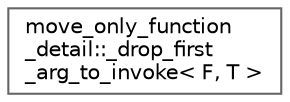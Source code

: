 digraph "类继承关系图"
{
 // LATEX_PDF_SIZE
  bgcolor="transparent";
  edge [fontname=Helvetica,fontsize=10,labelfontname=Helvetica,labelfontsize=10];
  node [fontname=Helvetica,fontsize=10,shape=box,height=0.2,width=0.4];
  rankdir="LR";
  Node0 [id="Node000000",label="move_only_function\l_detail::_drop_first\l_arg_to_invoke\< F, T \>",height=0.2,width=0.4,color="grey40", fillcolor="white", style="filled",URL="$structmove__only__function__detail_1_1__drop__first__arg__to__invoke.html",tooltip=" "];
}
